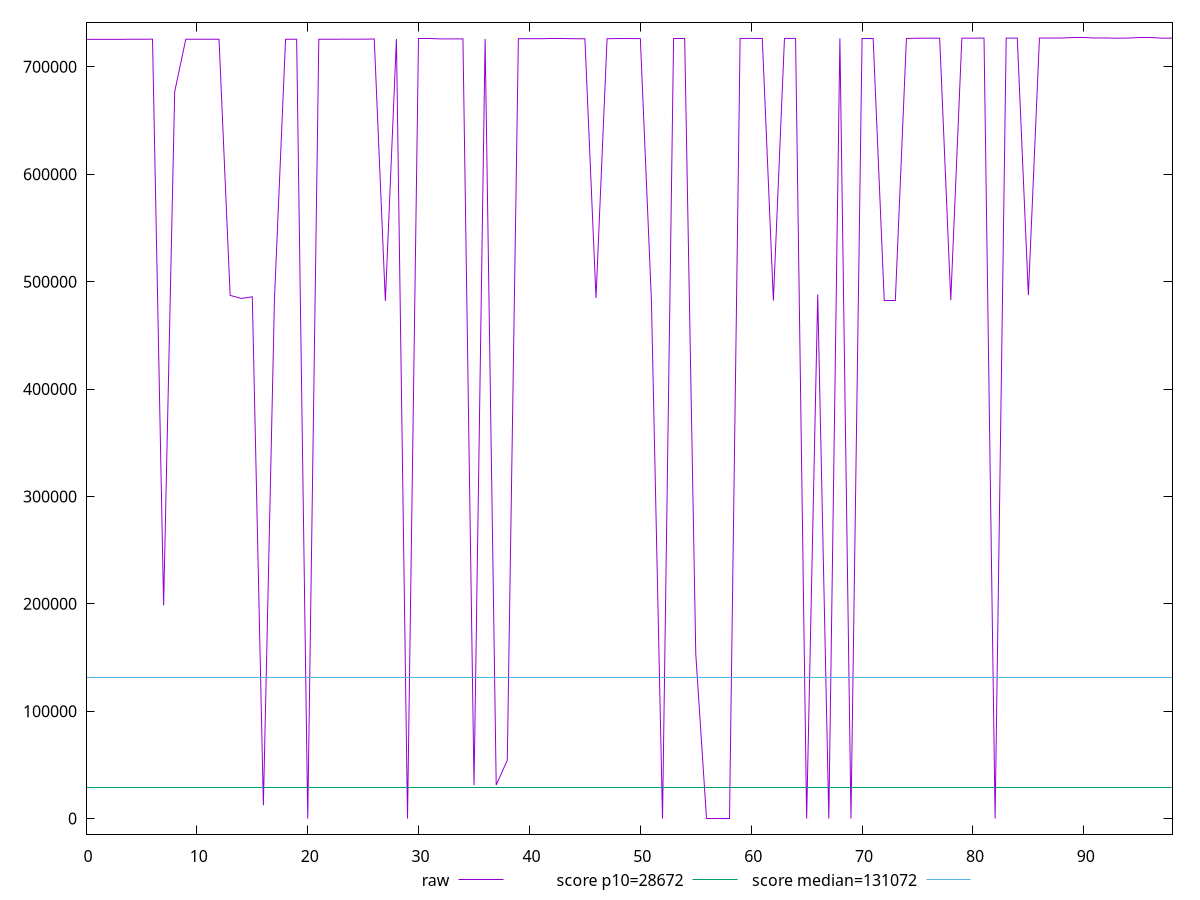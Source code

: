 reset

$raw <<EOF
0 725608.4151388889
1 725619.2430555555
2 725614.4430555555
3 725611.07375
4 725751.8661111111
5 725760.5833333333
6 725780.7991666666
7 198430.75847222225
8 676899.8356944444
9 725718.8915277778
10 725721.5808333333
11 725747.8859722222
12 725763.3724999999
13 487202.96041666664
14 484343.0376388889
15 485865.9455555556
16 12264.032777777778
17 484238.2006944445
18 725699.4358333333
19 725735.8700694443
20 0
21 725744.2129166666
22 725727.7010763888
23 725774.9977777777
24 725781.7728472222
25 725799.1654861111
26 725952.1763888889
27 481946.995
28 725972.9801388888
29 0
30 726007.7652777778
31 726005.2825
32 726026.1783333333
33 726039.6555555556
34 726043.0248611111
35 31047.742083333334
36 726076.7179166666
37 31180.405138888887
38 54266.845138888886
39 726208.0823611111
40 726217.5502777777
41 726243.0740277778
42 726269.5019444444
43 726266.3205555555
44 726212.3263888889
45 726192.6956944444
46 484754.0929166667
47 726238.5980555555
48 726375.0973611111
49 726353.6731944444
50 726359.7011111111
51 482380.95694444445
52 0
53 726438.2313888889
54 726421.7486111111
55 153261.4351388889
56 0
57 0
58 0
59 726478.2454166666
60 726527.2147222222
61 726467.8391666666
62 482435.5443055556
63 726450.7443055555
64 726549.6129166667
65 0
66 488010.57666666666
67 0
68 726596.8511111111
69 0
70 726407.7641666667
71 726393.4841666666
72 482419.1641666667
73 482415.37916666665
74 726434.5941666666
75 726679.7851388889
76 726708.4530555556
77 726692.5823611111
78 482702.97958333336
79 726734.9926388889
80 726751.41125
81 726775.455
82 0
83 726792.2708333333
84 726805.8401388889
85 487494.7973611111
86 726844.7025
87 726849.2104166667
88 726852.9183333333
89 726895.9927777777
90 726894.4420833333
91 726887.3220833333
92 726930.4123611111
93 726691.3396527778
94 726838.1809722222
95 726973.5333333332
96 726973.5333333332
97 726763.7141666666
98 726764.0925
EOF

set key outside below
set xrange [0:98]
set yrange [-14539.470666666664:741513.0039999998]
set trange [-14539.470666666664:741513.0039999998]
set terminal svg size 640, 500 enhanced background rgb 'white'
set output "reports/report_00027_2021-02-24T12-40-31.850Z/uses-long-cache-ttl/samples/card/raw/values.svg"

plot $raw title "raw" with line, \
     28672 title "score p10=28672", \
     131072 title "score median=131072"

reset
